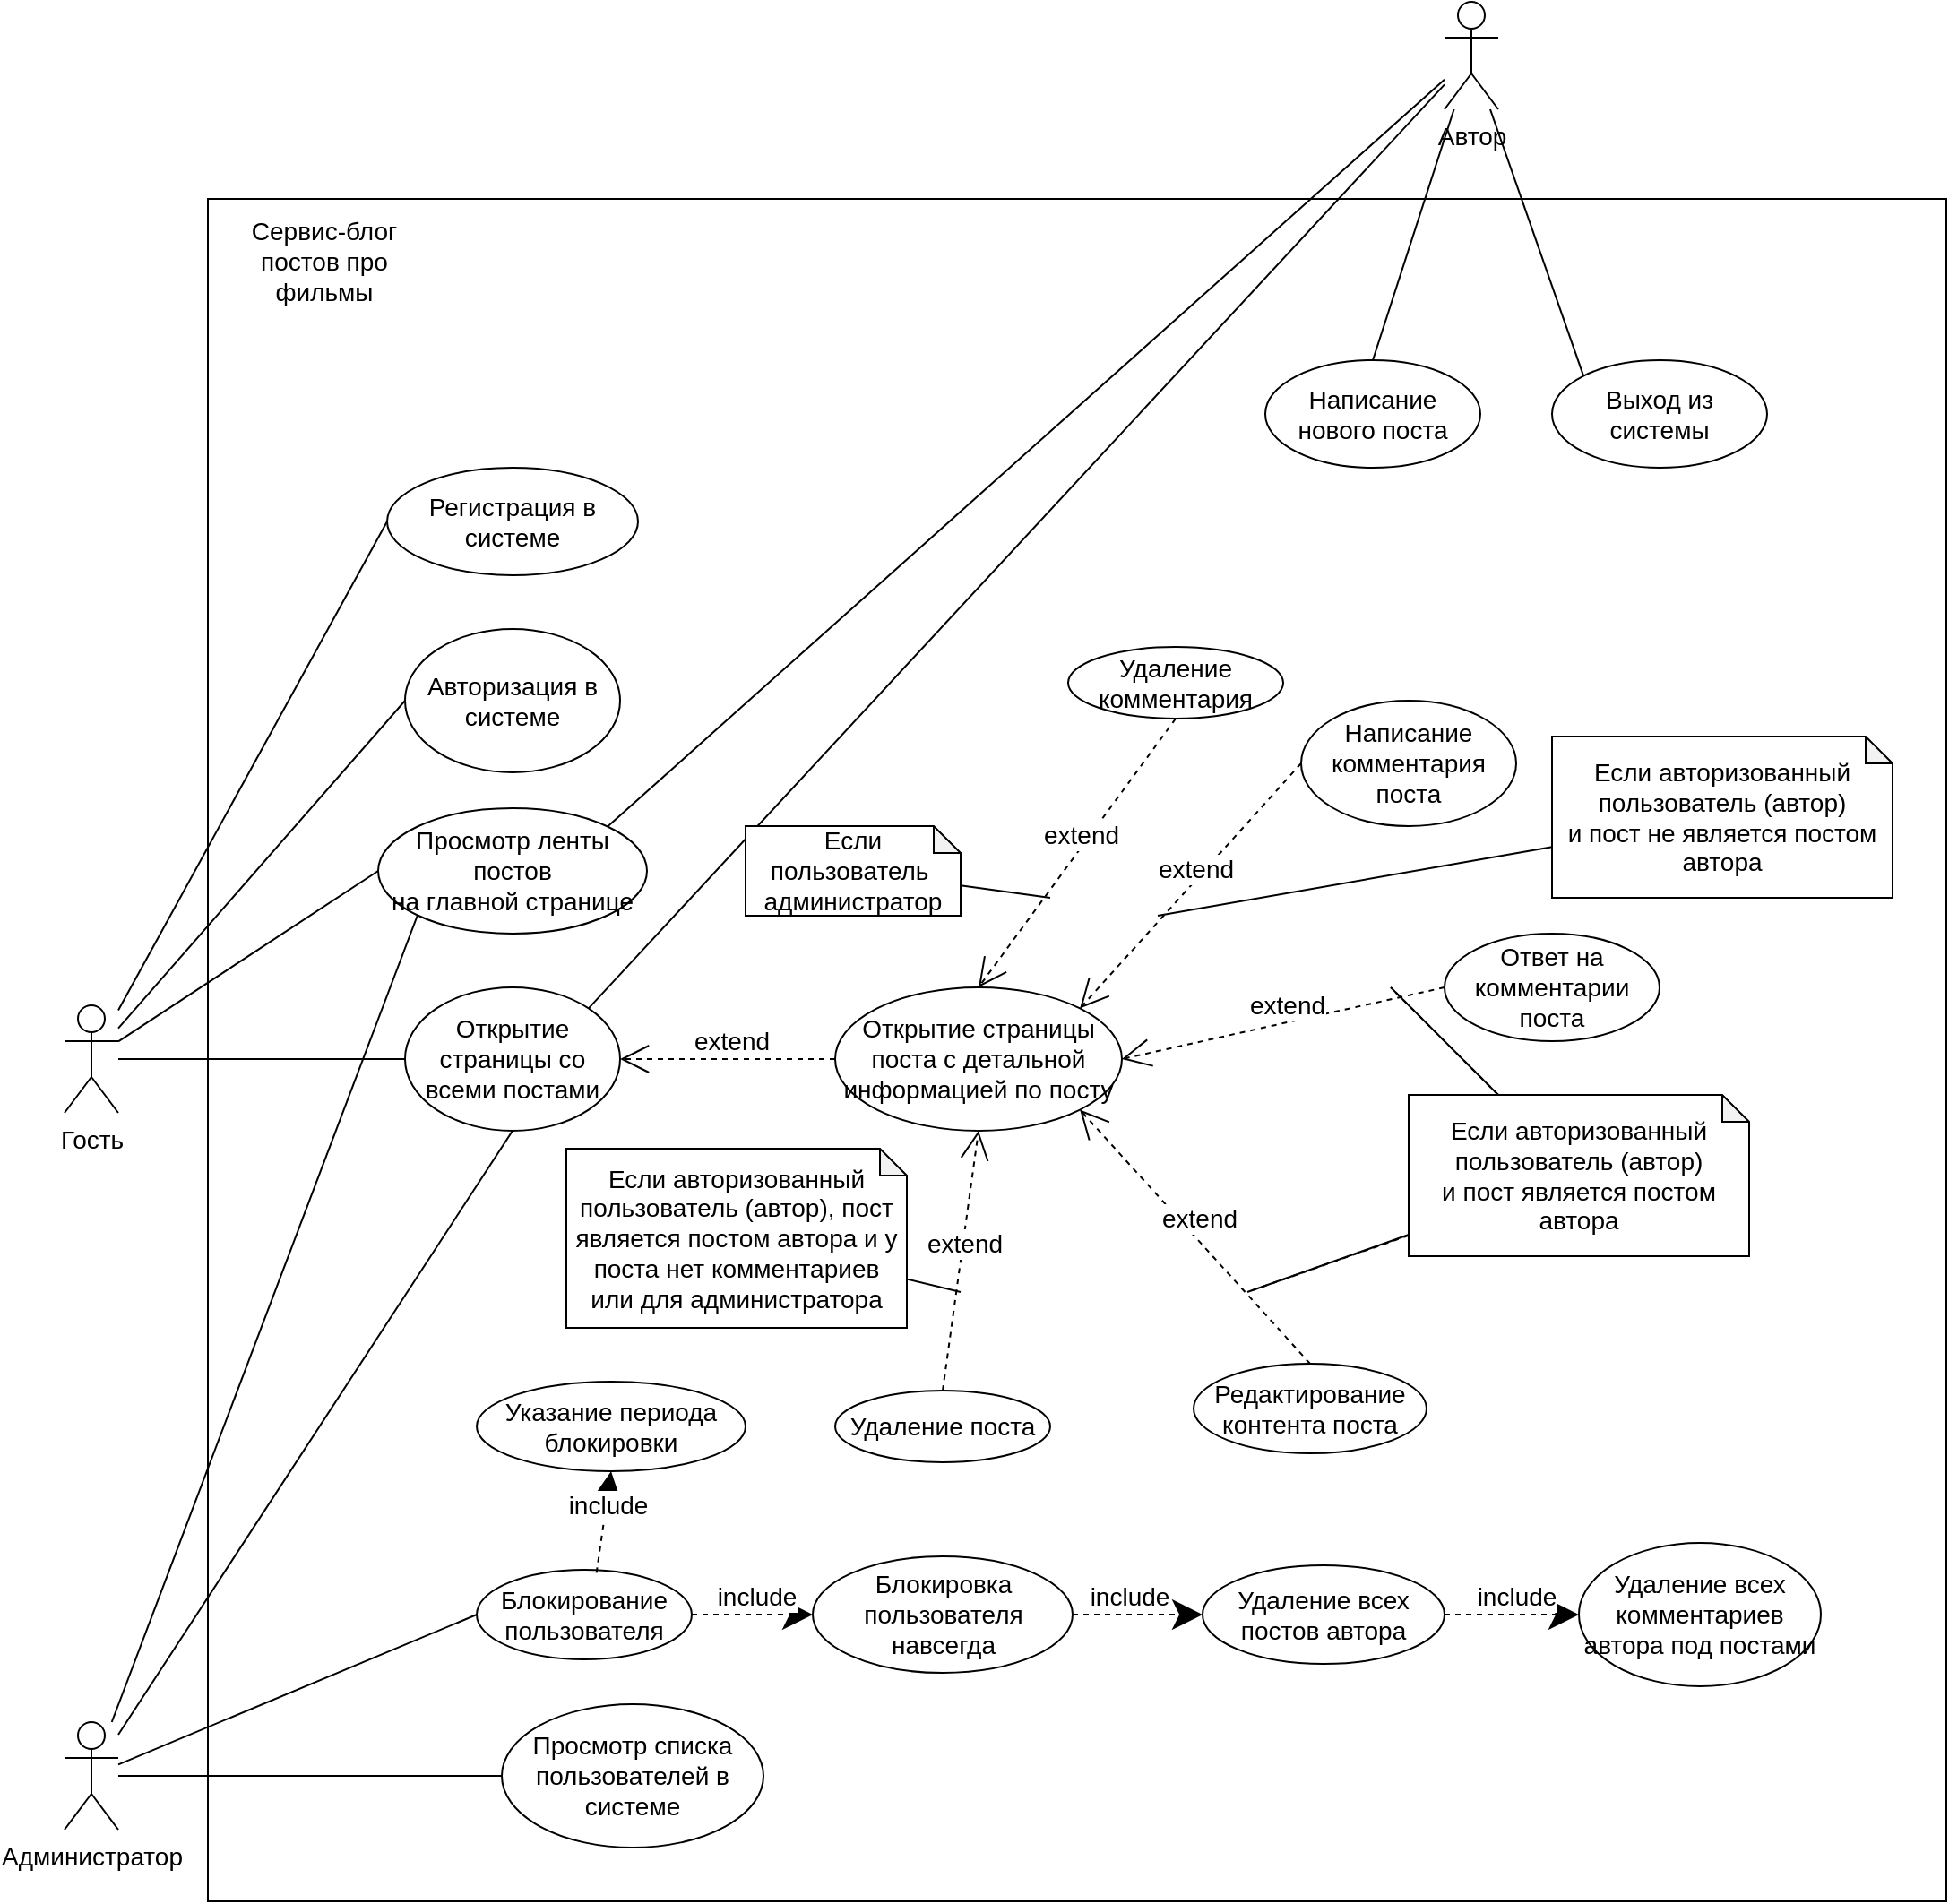 <mxfile version="21.2.7" type="github">
  <diagram name="Страница 1" id="-AkCUl1iMy-zZ9DYp1nF">
    <mxGraphModel dx="1195" dy="1832" grid="1" gridSize="10" guides="1" tooltips="1" connect="1" arrows="1" fold="1" page="1" pageScale="1" pageWidth="827" pageHeight="1169" math="0" shadow="0">
      <root>
        <mxCell id="0" />
        <mxCell id="1" parent="0" />
        <mxCell id="hWAjdRL7yokxQEumFTBO-87" value="" style="rounded=0;whiteSpace=wrap;html=1;fillColor=default;" parent="1" vertex="1">
          <mxGeometry x="130" y="-120" width="970" height="950" as="geometry" />
        </mxCell>
        <mxCell id="hWAjdRL7yokxQEumFTBO-4" style="rounded=0;orthogonalLoop=1;jettySize=auto;html=1;entryX=0;entryY=0.5;entryDx=0;entryDy=0;endArrow=none;endFill=0;" parent="1" source="hWAjdRL7yokxQEumFTBO-1" target="hWAjdRL7yokxQEumFTBO-3" edge="1">
          <mxGeometry relative="1" as="geometry" />
        </mxCell>
        <mxCell id="hWAjdRL7yokxQEumFTBO-6" style="rounded=0;orthogonalLoop=1;jettySize=auto;html=1;entryX=0;entryY=0.5;entryDx=0;entryDy=0;endArrow=none;endFill=0;" parent="1" source="hWAjdRL7yokxQEumFTBO-1" target="hWAjdRL7yokxQEumFTBO-5" edge="1">
          <mxGeometry relative="1" as="geometry" />
        </mxCell>
        <mxCell id="hWAjdRL7yokxQEumFTBO-13" style="rounded=0;orthogonalLoop=1;jettySize=auto;html=1;entryX=0;entryY=0.5;entryDx=0;entryDy=0;endArrow=none;endFill=0;" parent="1" source="hWAjdRL7yokxQEumFTBO-1" target="hWAjdRL7yokxQEumFTBO-11" edge="1">
          <mxGeometry relative="1" as="geometry" />
        </mxCell>
        <mxCell id="hWAjdRL7yokxQEumFTBO-15" style="rounded=0;orthogonalLoop=1;jettySize=auto;html=1;entryX=0;entryY=0.5;entryDx=0;entryDy=0;endArrow=none;endFill=0;" parent="1" source="hWAjdRL7yokxQEumFTBO-1" target="hWAjdRL7yokxQEumFTBO-14" edge="1">
          <mxGeometry relative="1" as="geometry" />
        </mxCell>
        <mxCell id="hWAjdRL7yokxQEumFTBO-1" value="Гость" style="shape=umlActor;verticalLabelPosition=bottom;verticalAlign=top;html=1;outlineConnect=0;fontSize=14;" parent="1" vertex="1">
          <mxGeometry x="50" y="330" width="30" height="60" as="geometry" />
        </mxCell>
        <mxCell id="hWAjdRL7yokxQEumFTBO-3" value="&lt;div&gt;Просмотр ленты постов&lt;/div&gt;&lt;div&gt;на главной странице&lt;br&gt;&lt;/div&gt;" style="ellipse;whiteSpace=wrap;html=1;fontSize=14;" parent="1" vertex="1">
          <mxGeometry x="225" y="220" width="150" height="70" as="geometry" />
        </mxCell>
        <mxCell id="hWAjdRL7yokxQEumFTBO-5" value="Открытие страницы со всеми постами" style="ellipse;whiteSpace=wrap;html=1;fontSize=14;" parent="1" vertex="1">
          <mxGeometry x="240" y="320" width="120" height="80" as="geometry" />
        </mxCell>
        <mxCell id="hWAjdRL7yokxQEumFTBO-7" value="Открытие страницы поста с детальной информацией по посту" style="ellipse;whiteSpace=wrap;html=1;fontSize=14;" parent="1" vertex="1">
          <mxGeometry x="480" y="320" width="160" height="80" as="geometry" />
        </mxCell>
        <mxCell id="hWAjdRL7yokxQEumFTBO-9" value="" style="endArrow=open;html=1;rounded=0;entryX=1;entryY=0.5;entryDx=0;entryDy=0;exitX=0;exitY=0.5;exitDx=0;exitDy=0;endSize=14;endFill=0;dashed=1;" parent="1" source="hWAjdRL7yokxQEumFTBO-7" target="hWAjdRL7yokxQEumFTBO-5" edge="1">
          <mxGeometry relative="1" as="geometry">
            <mxPoint x="380" y="480" as="sourcePoint" />
            <mxPoint x="480" y="480" as="targetPoint" />
          </mxGeometry>
        </mxCell>
        <mxCell id="hWAjdRL7yokxQEumFTBO-10" value="extend" style="edgeLabel;resizable=0;html=1;align=center;verticalAlign=middle;fontSize=14;" parent="hWAjdRL7yokxQEumFTBO-9" connectable="0" vertex="1">
          <mxGeometry relative="1" as="geometry">
            <mxPoint x="2" y="-10" as="offset" />
          </mxGeometry>
        </mxCell>
        <mxCell id="hWAjdRL7yokxQEumFTBO-11" value="Регистрация в системе" style="ellipse;whiteSpace=wrap;html=1;fontSize=14;" parent="1" vertex="1">
          <mxGeometry x="230" y="30" width="140" height="60" as="geometry" />
        </mxCell>
        <mxCell id="hWAjdRL7yokxQEumFTBO-14" value="Авторизация в системе" style="ellipse;whiteSpace=wrap;html=1;fontSize=14;" parent="1" vertex="1">
          <mxGeometry x="240" y="120" width="120" height="80" as="geometry" />
        </mxCell>
        <mxCell id="hWAjdRL7yokxQEumFTBO-17" style="rounded=0;orthogonalLoop=1;jettySize=auto;html=1;entryX=1;entryY=0;entryDx=0;entryDy=0;endArrow=none;endFill=0;" parent="1" source="hWAjdRL7yokxQEumFTBO-16" target="hWAjdRL7yokxQEumFTBO-3" edge="1">
          <mxGeometry relative="1" as="geometry" />
        </mxCell>
        <mxCell id="hWAjdRL7yokxQEumFTBO-18" style="rounded=0;orthogonalLoop=1;jettySize=auto;html=1;endArrow=none;endFill=0;entryX=1;entryY=0;entryDx=0;entryDy=0;" parent="1" source="hWAjdRL7yokxQEumFTBO-16" target="hWAjdRL7yokxQEumFTBO-5" edge="1">
          <mxGeometry relative="1" as="geometry" />
        </mxCell>
        <mxCell id="hWAjdRL7yokxQEumFTBO-51" style="rounded=0;orthogonalLoop=1;jettySize=auto;html=1;entryX=0.5;entryY=0;entryDx=0;entryDy=0;endArrow=none;endFill=0;" parent="1" source="hWAjdRL7yokxQEumFTBO-16" target="hWAjdRL7yokxQEumFTBO-50" edge="1">
          <mxGeometry relative="1" as="geometry" />
        </mxCell>
        <mxCell id="hWAjdRL7yokxQEumFTBO-53" style="rounded=0;orthogonalLoop=1;jettySize=auto;html=1;entryX=0;entryY=0;entryDx=0;entryDy=0;endArrow=none;endFill=0;" parent="1" source="hWAjdRL7yokxQEumFTBO-16" target="hWAjdRL7yokxQEumFTBO-52" edge="1">
          <mxGeometry relative="1" as="geometry" />
        </mxCell>
        <mxCell id="hWAjdRL7yokxQEumFTBO-16" value="&lt;font style=&quot;font-size: 14px;&quot;&gt;Автор&lt;/font&gt;" style="shape=umlActor;verticalLabelPosition=bottom;verticalAlign=top;html=1;outlineConnect=0;" parent="1" vertex="1">
          <mxGeometry x="820" y="-230" width="30" height="60" as="geometry" />
        </mxCell>
        <mxCell id="hWAjdRL7yokxQEumFTBO-19" value="Написание комментария поста" style="ellipse;whiteSpace=wrap;html=1;fontSize=14;" parent="1" vertex="1">
          <mxGeometry x="740" y="160" width="120" height="70" as="geometry" />
        </mxCell>
        <mxCell id="hWAjdRL7yokxQEumFTBO-20" value="" style="endArrow=open;html=1;rounded=0;entryX=1;entryY=0;entryDx=0;entryDy=0;exitX=0;exitY=0.5;exitDx=0;exitDy=0;endSize=14;endFill=0;dashed=1;" parent="1" source="hWAjdRL7yokxQEumFTBO-19" target="hWAjdRL7yokxQEumFTBO-7" edge="1">
          <mxGeometry relative="1" as="geometry">
            <mxPoint x="490" y="300" as="sourcePoint" />
            <mxPoint x="370" y="370" as="targetPoint" />
          </mxGeometry>
        </mxCell>
        <mxCell id="hWAjdRL7yokxQEumFTBO-21" value="extend" style="edgeLabel;resizable=0;html=1;align=center;verticalAlign=middle;fontSize=14;" parent="hWAjdRL7yokxQEumFTBO-20" connectable="0" vertex="1">
          <mxGeometry relative="1" as="geometry">
            <mxPoint x="2" y="-10" as="offset" />
          </mxGeometry>
        </mxCell>
        <mxCell id="hWAjdRL7yokxQEumFTBO-25" style="rounded=0;orthogonalLoop=1;jettySize=auto;html=1;endArrow=none;endFill=0;" parent="1" source="hWAjdRL7yokxQEumFTBO-23" edge="1">
          <mxGeometry relative="1" as="geometry">
            <mxPoint x="660" y="280" as="targetPoint" />
          </mxGeometry>
        </mxCell>
        <mxCell id="hWAjdRL7yokxQEumFTBO-23" value="&lt;div&gt;Если авторизованный пользователь (автор)&lt;/div&gt;&lt;div&gt;и пост не является постом автора&lt;br&gt;&lt;/div&gt;" style="shape=note;whiteSpace=wrap;html=1;backgroundOutline=1;darkOpacity=0.05;fontSize=14;size=15;" parent="1" vertex="1">
          <mxGeometry x="880" y="180" width="190" height="90" as="geometry" />
        </mxCell>
        <mxCell id="hWAjdRL7yokxQEumFTBO-26" value="Ответ на комментарии поста" style="ellipse;whiteSpace=wrap;html=1;fontSize=14;" parent="1" vertex="1">
          <mxGeometry x="820" y="290" width="120" height="60" as="geometry" />
        </mxCell>
        <mxCell id="hWAjdRL7yokxQEumFTBO-27" value="" style="endArrow=open;html=1;rounded=0;entryX=1;entryY=0.5;entryDx=0;entryDy=0;exitX=0;exitY=0.5;exitDx=0;exitDy=0;endSize=14;endFill=0;dashed=1;" parent="1" source="hWAjdRL7yokxQEumFTBO-26" target="hWAjdRL7yokxQEumFTBO-7" edge="1">
          <mxGeometry relative="1" as="geometry">
            <mxPoint x="760" y="370" as="sourcePoint" />
            <mxPoint x="650" y="370" as="targetPoint" />
          </mxGeometry>
        </mxCell>
        <mxCell id="hWAjdRL7yokxQEumFTBO-28" value="extend" style="edgeLabel;resizable=0;html=1;align=center;verticalAlign=middle;fontSize=14;" parent="hWAjdRL7yokxQEumFTBO-27" connectable="0" vertex="1">
          <mxGeometry relative="1" as="geometry">
            <mxPoint x="2" y="-10" as="offset" />
          </mxGeometry>
        </mxCell>
        <mxCell id="hWAjdRL7yokxQEumFTBO-30" style="rounded=0;orthogonalLoop=1;jettySize=auto;html=1;dashed=1;endArrow=none;endFill=0;" parent="1" source="hWAjdRL7yokxQEumFTBO-29" edge="1">
          <mxGeometry relative="1" as="geometry">
            <mxPoint x="790" y="320" as="targetPoint" />
          </mxGeometry>
        </mxCell>
        <mxCell id="hWAjdRL7yokxQEumFTBO-42" style="rounded=0;orthogonalLoop=1;jettySize=auto;html=1;dashed=1;endArrow=none;endFill=0;" parent="1" source="hWAjdRL7yokxQEumFTBO-29" edge="1">
          <mxGeometry relative="1" as="geometry">
            <mxPoint x="710" y="490" as="targetPoint" />
          </mxGeometry>
        </mxCell>
        <mxCell id="hWAjdRL7yokxQEumFTBO-29" value="&lt;div&gt;Если авторизованный пользователь (автор)&lt;/div&gt;&lt;div&gt;и пост является постом автора&lt;br&gt;&lt;/div&gt;" style="shape=note;whiteSpace=wrap;html=1;backgroundOutline=1;darkOpacity=0.05;fontSize=14;size=15;" parent="1" vertex="1">
          <mxGeometry x="800" y="380" width="190" height="90" as="geometry" />
        </mxCell>
        <mxCell id="hWAjdRL7yokxQEumFTBO-31" value="Редактирование контента поста" style="ellipse;whiteSpace=wrap;html=1;fontSize=14;" parent="1" vertex="1">
          <mxGeometry x="680" y="530" width="130" height="50" as="geometry" />
        </mxCell>
        <mxCell id="hWAjdRL7yokxQEumFTBO-34" value="" style="endArrow=open;html=1;rounded=0;entryX=1;entryY=1;entryDx=0;entryDy=0;exitX=0.5;exitY=0;exitDx=0;exitDy=0;endSize=14;endFill=0;dashed=1;" parent="1" source="hWAjdRL7yokxQEumFTBO-31" target="hWAjdRL7yokxQEumFTBO-7" edge="1">
          <mxGeometry relative="1" as="geometry">
            <mxPoint x="830" y="320" as="sourcePoint" />
            <mxPoint x="650" y="370" as="targetPoint" />
          </mxGeometry>
        </mxCell>
        <mxCell id="hWAjdRL7yokxQEumFTBO-35" value="extend" style="edgeLabel;resizable=0;html=1;align=center;verticalAlign=middle;fontSize=14;" parent="hWAjdRL7yokxQEumFTBO-34" connectable="0" vertex="1">
          <mxGeometry relative="1" as="geometry">
            <mxPoint x="2" y="-10" as="offset" />
          </mxGeometry>
        </mxCell>
        <mxCell id="hWAjdRL7yokxQEumFTBO-43" value="Удаление поста" style="ellipse;whiteSpace=wrap;html=1;fontSize=14;" parent="1" vertex="1">
          <mxGeometry x="480" y="545" width="120" height="40" as="geometry" />
        </mxCell>
        <mxCell id="hWAjdRL7yokxQEumFTBO-46" style="rounded=0;orthogonalLoop=1;jettySize=auto;html=1;endArrow=none;endFill=0;" parent="1" source="hWAjdRL7yokxQEumFTBO-45" edge="1">
          <mxGeometry relative="1" as="geometry">
            <mxPoint x="550" y="490" as="targetPoint" />
          </mxGeometry>
        </mxCell>
        <mxCell id="hWAjdRL7yokxQEumFTBO-45" value="&lt;div&gt;Если авторизованный пользователь (автор), пост является постом автора и у поста нет комментариев&lt;/div&gt;&lt;div&gt;или для администратора&lt;br&gt;&lt;/div&gt;" style="shape=note;whiteSpace=wrap;html=1;backgroundOutline=1;darkOpacity=0.05;fontSize=14;size=15;" parent="1" vertex="1">
          <mxGeometry x="330" y="410" width="190" height="100" as="geometry" />
        </mxCell>
        <mxCell id="hWAjdRL7yokxQEumFTBO-47" style="rounded=0;orthogonalLoop=1;jettySize=auto;html=1;endArrow=none;endFill=0;" parent="1" edge="1">
          <mxGeometry relative="1" as="geometry">
            <mxPoint x="790" y="320" as="targetPoint" />
            <mxPoint x="850" y="380" as="sourcePoint" />
          </mxGeometry>
        </mxCell>
        <mxCell id="hWAjdRL7yokxQEumFTBO-48" style="rounded=0;orthogonalLoop=1;jettySize=auto;html=1;endArrow=none;endFill=0;" parent="1" edge="1">
          <mxGeometry relative="1" as="geometry">
            <mxPoint x="710" y="490" as="targetPoint" />
            <mxPoint x="800" y="458" as="sourcePoint" />
          </mxGeometry>
        </mxCell>
        <mxCell id="hWAjdRL7yokxQEumFTBO-50" value="Написание нового поста" style="ellipse;whiteSpace=wrap;html=1;fontSize=14;" parent="1" vertex="1">
          <mxGeometry x="720" y="-30" width="120" height="60" as="geometry" />
        </mxCell>
        <mxCell id="hWAjdRL7yokxQEumFTBO-52" value="Выход из системы" style="ellipse;whiteSpace=wrap;html=1;fontSize=14;" parent="1" vertex="1">
          <mxGeometry x="880" y="-30" width="120" height="60" as="geometry" />
        </mxCell>
        <mxCell id="hWAjdRL7yokxQEumFTBO-55" value="" style="endArrow=open;html=1;rounded=0;entryX=0.5;entryY=1;entryDx=0;entryDy=0;exitX=0.5;exitY=0;exitDx=0;exitDy=0;endSize=14;endFill=0;dashed=1;" parent="1" source="hWAjdRL7yokxQEumFTBO-43" target="hWAjdRL7yokxQEumFTBO-7" edge="1">
          <mxGeometry relative="1" as="geometry">
            <mxPoint x="750" y="530" as="sourcePoint" />
            <mxPoint x="627" y="398" as="targetPoint" />
          </mxGeometry>
        </mxCell>
        <mxCell id="hWAjdRL7yokxQEumFTBO-56" value="extend" style="edgeLabel;resizable=0;html=1;align=center;verticalAlign=middle;fontSize=14;" parent="hWAjdRL7yokxQEumFTBO-55" connectable="0" vertex="1">
          <mxGeometry relative="1" as="geometry">
            <mxPoint x="2" y="-10" as="offset" />
          </mxGeometry>
        </mxCell>
        <mxCell id="hWAjdRL7yokxQEumFTBO-58" style="rounded=0;orthogonalLoop=1;jettySize=auto;html=1;entryX=0.5;entryY=1;entryDx=0;entryDy=0;endArrow=none;endFill=0;" parent="1" source="hWAjdRL7yokxQEumFTBO-57" target="hWAjdRL7yokxQEumFTBO-5" edge="1">
          <mxGeometry relative="1" as="geometry" />
        </mxCell>
        <mxCell id="hWAjdRL7yokxQEumFTBO-59" style="rounded=0;orthogonalLoop=1;jettySize=auto;html=1;entryX=0;entryY=1;entryDx=0;entryDy=0;endArrow=none;endFill=0;" parent="1" source="hWAjdRL7yokxQEumFTBO-57" target="hWAjdRL7yokxQEumFTBO-3" edge="1">
          <mxGeometry relative="1" as="geometry" />
        </mxCell>
        <mxCell id="hWAjdRL7yokxQEumFTBO-62" style="rounded=0;orthogonalLoop=1;jettySize=auto;html=1;entryX=0;entryY=0.5;entryDx=0;entryDy=0;endArrow=none;endFill=0;" parent="1" source="hWAjdRL7yokxQEumFTBO-57" target="hWAjdRL7yokxQEumFTBO-61" edge="1">
          <mxGeometry relative="1" as="geometry" />
        </mxCell>
        <mxCell id="hWAjdRL7yokxQEumFTBO-86" style="rounded=0;orthogonalLoop=1;jettySize=auto;html=1;entryX=0;entryY=0.5;entryDx=0;entryDy=0;endArrow=none;endFill=0;" parent="1" source="hWAjdRL7yokxQEumFTBO-57" target="hWAjdRL7yokxQEumFTBO-85" edge="1">
          <mxGeometry relative="1" as="geometry" />
        </mxCell>
        <mxCell id="hWAjdRL7yokxQEumFTBO-57" value="Администратор" style="shape=umlActor;verticalLabelPosition=bottom;verticalAlign=top;html=1;outlineConnect=0;fontSize=14;" parent="1" vertex="1">
          <mxGeometry x="50" y="730" width="30" height="60" as="geometry" />
        </mxCell>
        <mxCell id="hWAjdRL7yokxQEumFTBO-61" value="Блокирование пользователя" style="ellipse;whiteSpace=wrap;html=1;fontSize=14;" parent="1" vertex="1">
          <mxGeometry x="280" y="645" width="120" height="50" as="geometry" />
        </mxCell>
        <mxCell id="hWAjdRL7yokxQEumFTBO-63" value="Указание периода блокировки" style="ellipse;whiteSpace=wrap;html=1;fontSize=14;" parent="1" vertex="1">
          <mxGeometry x="280" y="540" width="150" height="50" as="geometry" />
        </mxCell>
        <mxCell id="hWAjdRL7yokxQEumFTBO-65" value="" style="endArrow=classic;html=1;rounded=0;entryX=0.5;entryY=1;entryDx=0;entryDy=0;exitX=0.557;exitY=0.034;exitDx=0;exitDy=0;endSize=14;endFill=1;dashed=1;exitPerimeter=0;" parent="1" source="hWAjdRL7yokxQEumFTBO-61" target="hWAjdRL7yokxQEumFTBO-63" edge="1">
          <mxGeometry relative="1" as="geometry">
            <mxPoint x="550" y="555" as="sourcePoint" />
            <mxPoint x="570" y="410" as="targetPoint" />
          </mxGeometry>
        </mxCell>
        <mxCell id="hWAjdRL7yokxQEumFTBO-66" value="include" style="edgeLabel;resizable=0;html=1;align=center;verticalAlign=middle;fontSize=14;" parent="hWAjdRL7yokxQEumFTBO-65" connectable="0" vertex="1">
          <mxGeometry relative="1" as="geometry">
            <mxPoint x="2" y="-10" as="offset" />
          </mxGeometry>
        </mxCell>
        <mxCell id="hWAjdRL7yokxQEumFTBO-69" value="Блокировка пользователя навсегда" style="ellipse;whiteSpace=wrap;html=1;fontSize=14;" parent="1" vertex="1">
          <mxGeometry x="467.5" y="637.5" width="145" height="65" as="geometry" />
        </mxCell>
        <mxCell id="hWAjdRL7yokxQEumFTBO-70" value="" style="endArrow=classic;html=1;rounded=0;entryX=0;entryY=0.5;entryDx=0;entryDy=0;exitX=1;exitY=0.5;exitDx=0;exitDy=0;endSize=14;endFill=1;dashed=1;" parent="1" source="hWAjdRL7yokxQEumFTBO-61" target="hWAjdRL7yokxQEumFTBO-69" edge="1">
          <mxGeometry relative="1" as="geometry">
            <mxPoint x="357" y="657" as="sourcePoint" />
            <mxPoint x="375" y="585" as="targetPoint" />
          </mxGeometry>
        </mxCell>
        <mxCell id="hWAjdRL7yokxQEumFTBO-71" value="include" style="edgeLabel;resizable=0;html=1;align=center;verticalAlign=middle;fontSize=14;" parent="hWAjdRL7yokxQEumFTBO-70" connectable="0" vertex="1">
          <mxGeometry relative="1" as="geometry">
            <mxPoint x="2" y="-10" as="offset" />
          </mxGeometry>
        </mxCell>
        <mxCell id="hWAjdRL7yokxQEumFTBO-72" value="Удаление всех постов автора" style="ellipse;whiteSpace=wrap;html=1;fontSize=14;" parent="1" vertex="1">
          <mxGeometry x="685" y="642.5" width="135" height="55" as="geometry" />
        </mxCell>
        <mxCell id="hWAjdRL7yokxQEumFTBO-73" value="" style="endArrow=classic;html=1;rounded=0;entryX=0;entryY=0.5;entryDx=0;entryDy=0;exitX=1;exitY=0.5;exitDx=0;exitDy=0;endSize=14;endFill=1;dashed=1;" parent="1" source="hWAjdRL7yokxQEumFTBO-69" target="hWAjdRL7yokxQEumFTBO-72" edge="1">
          <mxGeometry relative="1" as="geometry">
            <mxPoint x="410" y="680" as="sourcePoint" />
            <mxPoint x="505" y="680" as="targetPoint" />
          </mxGeometry>
        </mxCell>
        <mxCell id="hWAjdRL7yokxQEumFTBO-74" value="include" style="edgeLabel;resizable=0;html=1;align=center;verticalAlign=middle;fontSize=14;" parent="hWAjdRL7yokxQEumFTBO-73" connectable="0" vertex="1">
          <mxGeometry relative="1" as="geometry">
            <mxPoint x="-5" y="-10" as="offset" />
          </mxGeometry>
        </mxCell>
        <mxCell id="hWAjdRL7yokxQEumFTBO-75" value="Удаление всех комментариев автора под постами" style="ellipse;whiteSpace=wrap;html=1;fontSize=14;" parent="1" vertex="1">
          <mxGeometry x="895" y="630" width="135" height="80" as="geometry" />
        </mxCell>
        <mxCell id="hWAjdRL7yokxQEumFTBO-76" value="" style="endArrow=classic;html=1;rounded=0;entryX=0;entryY=0.5;entryDx=0;entryDy=0;exitX=1;exitY=0.5;exitDx=0;exitDy=0;endSize=14;endFill=1;dashed=1;" parent="1" source="hWAjdRL7yokxQEumFTBO-72" target="hWAjdRL7yokxQEumFTBO-75" edge="1">
          <mxGeometry relative="1" as="geometry">
            <mxPoint x="410" y="680" as="sourcePoint" />
            <mxPoint x="505" y="680" as="targetPoint" />
          </mxGeometry>
        </mxCell>
        <mxCell id="hWAjdRL7yokxQEumFTBO-77" value="include" style="edgeLabel;resizable=0;html=1;align=center;verticalAlign=middle;fontSize=14;" parent="hWAjdRL7yokxQEumFTBO-76" connectable="0" vertex="1">
          <mxGeometry relative="1" as="geometry">
            <mxPoint x="2" y="-10" as="offset" />
          </mxGeometry>
        </mxCell>
        <mxCell id="hWAjdRL7yokxQEumFTBO-79" value="Удаление комментария" style="ellipse;whiteSpace=wrap;html=1;fontSize=14;" parent="1" vertex="1">
          <mxGeometry x="610" y="130" width="120" height="40" as="geometry" />
        </mxCell>
        <mxCell id="hWAjdRL7yokxQEumFTBO-80" value="" style="endArrow=open;html=1;rounded=0;entryX=0.5;entryY=0;entryDx=0;entryDy=0;exitX=0.5;exitY=1;exitDx=0;exitDy=0;endSize=14;endFill=0;dashed=1;" parent="1" source="hWAjdRL7yokxQEumFTBO-79" target="hWAjdRL7yokxQEumFTBO-7" edge="1">
          <mxGeometry relative="1" as="geometry">
            <mxPoint x="750" y="200" as="sourcePoint" />
            <mxPoint x="627" y="342" as="targetPoint" />
          </mxGeometry>
        </mxCell>
        <mxCell id="hWAjdRL7yokxQEumFTBO-81" value="extend" style="edgeLabel;resizable=0;html=1;align=center;verticalAlign=middle;fontSize=14;" parent="hWAjdRL7yokxQEumFTBO-80" connectable="0" vertex="1">
          <mxGeometry relative="1" as="geometry">
            <mxPoint x="2" y="-10" as="offset" />
          </mxGeometry>
        </mxCell>
        <mxCell id="hWAjdRL7yokxQEumFTBO-84" style="rounded=0;orthogonalLoop=1;jettySize=auto;html=1;endArrow=none;endFill=0;" parent="1" source="hWAjdRL7yokxQEumFTBO-82" edge="1">
          <mxGeometry relative="1" as="geometry">
            <mxPoint x="600" y="270" as="targetPoint" />
          </mxGeometry>
        </mxCell>
        <mxCell id="hWAjdRL7yokxQEumFTBO-82" value="Если пользователь&amp;nbsp; администратор" style="shape=note;whiteSpace=wrap;html=1;backgroundOutline=1;darkOpacity=0.05;fontSize=14;size=15;" parent="1" vertex="1">
          <mxGeometry x="430" y="230" width="120" height="50" as="geometry" />
        </mxCell>
        <mxCell id="hWAjdRL7yokxQEumFTBO-85" value="Просмотр списка пользователей в системе" style="ellipse;whiteSpace=wrap;html=1;fontSize=14;" parent="1" vertex="1">
          <mxGeometry x="294" y="720" width="146" height="80" as="geometry" />
        </mxCell>
        <mxCell id="hWAjdRL7yokxQEumFTBO-88" value="Сервис-блог постов про фильмы" style="text;html=1;strokeColor=none;fillColor=none;align=center;verticalAlign=middle;whiteSpace=wrap;rounded=0;fontSize=14;" parent="1" vertex="1">
          <mxGeometry x="150" y="-110" width="90" height="50" as="geometry" />
        </mxCell>
      </root>
    </mxGraphModel>
  </diagram>
</mxfile>

